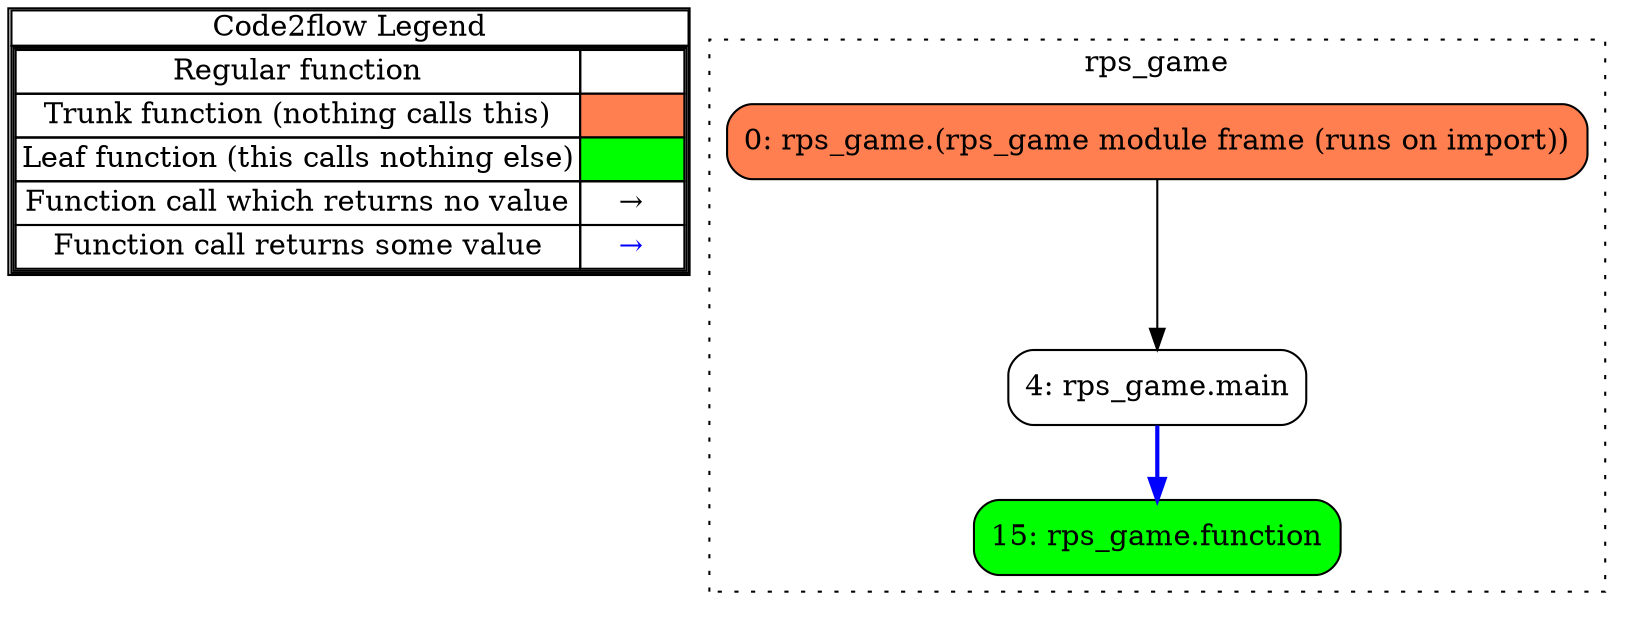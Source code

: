 digraph G {
concentrate = true;
			subgraph legend{
			rank = min;
			label = "legend";
			Legend [shape=none, margin=0, label = <
				<table cellspacing="0" cellpadding="0" border="1"><tr><td>Code2flow Legend</td></tr><tr><td>
				<table cellspacing="0">
				<tr><td>Regular function</td><td width="50px"></td></tr>
				<tr><td>Trunk function (nothing calls this)</td><td bgcolor='coral'></td></tr>
				<tr><td>Leaf function (this calls nothing else)</td><td bgcolor='green'></td></tr>
				<tr><td>Function call which returns no value</td><td>&#8594;</td></tr>
				<tr><td>Function call returns some value</td><td><font color='blue'>&#8594;</font></td></tr>
				</table></td></tr></table>
				>];}node1 [splines=ortho shape = "rect" style = "rounded" label = "4: rps_game.main" ];
node2 [splines=ortho shape = "rect" style = "rounded,filled" fillcolor = "green" label = "15: rps_game.function" ];
node3 [splines=ortho shape = "rect" style = "rounded,filled" fillcolor = "coral" label = "0: rps_game.(rps_game module frame (runs on import))" ];
node1 -> node2 [color="blue" penwidth="2"];
node3 -> node1;
subgraph clusterrps_game0{
node1 node2 node3 ;
label="rps_game";
style=filled;
color=black;
graph[style=dotted];
};
}
